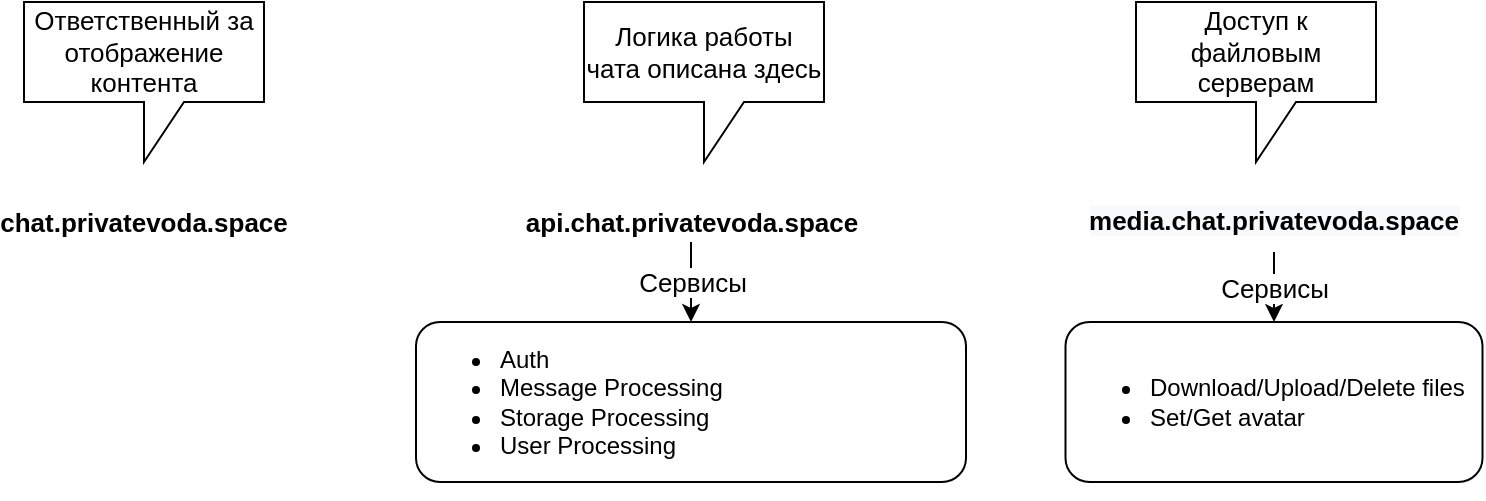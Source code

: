 <mxfile version="14.5.1" type="device" pages="4"><diagram id="v576m8uXBCZzBi_IhI6M" name="Main"><mxGraphModel dx="942" dy="642" grid="1" gridSize="10" guides="1" tooltips="1" connect="1" arrows="1" fold="1" page="1" pageScale="1" pageWidth="827" pageHeight="1169" background="none" math="0" shadow="0"><root><mxCell id="0"/><mxCell id="1" parent="0"/><mxCell id="aVWeAcQLHsKmvneUcXsm-5" value="chat.privatevoda.space&lt;br style=&quot;font-size: 13px;&quot;&gt;" style="text;html=1;strokeColor=none;fillColor=none;align=center;verticalAlign=middle;whiteSpace=wrap;rounded=0;fontStyle=1;fontSize=13;" vertex="1" parent="1"><mxGeometry x="54" y="260" width="140" height="20" as="geometry"/></mxCell><mxCell id="aVWeAcQLHsKmvneUcXsm-6" value="api.chat.privatevoda.space" style="text;html=1;strokeColor=none;fillColor=none;align=center;verticalAlign=middle;whiteSpace=wrap;rounded=0;fontStyle=1;fontSize=13;" vertex="1" parent="1"><mxGeometry x="317.5" y="260" width="160" height="20" as="geometry"/></mxCell><mxCell id="aVWeAcQLHsKmvneUcXsm-7" value="&lt;span style=&quot;color: rgb(0, 0, 0); font-family: helvetica; font-size: 13px; font-style: normal; letter-spacing: normal; text-indent: 0px; text-transform: none; word-spacing: 0px; background-color: rgb(248, 249, 250); display: inline; float: none;&quot;&gt;media.chat.privatevoda.space&lt;/span&gt;" style="text;whiteSpace=wrap;html=1;align=center;fontStyle=1;fontSize=13;" vertex="1" parent="1"><mxGeometry x="604" y="255" width="170" height="30" as="geometry"/></mxCell><mxCell id="aVWeAcQLHsKmvneUcXsm-8" value="Ответственный за отображение контента" style="shape=callout;whiteSpace=wrap;html=1;perimeter=calloutPerimeter;fontSize=13;align=center;" vertex="1" parent="1"><mxGeometry x="64" y="160" width="120" height="80" as="geometry"/></mxCell><mxCell id="aVWeAcQLHsKmvneUcXsm-9" value="Логика работы чата описана здесь" style="shape=callout;whiteSpace=wrap;html=1;perimeter=calloutPerimeter;fontSize=13;align=center;" vertex="1" parent="1"><mxGeometry x="344" y="160" width="120" height="80" as="geometry"/></mxCell><mxCell id="aVWeAcQLHsKmvneUcXsm-10" value="Доступ к файловым серверам" style="shape=callout;whiteSpace=wrap;html=1;perimeter=calloutPerimeter;fontSize=13;align=center;" vertex="1" parent="1"><mxGeometry x="620" y="160" width="120" height="80" as="geometry"/></mxCell><mxCell id="aVWeAcQLHsKmvneUcXsm-12" value="Сервисы" style="endArrow=classic;html=1;fontSize=13;exitX=0.5;exitY=1;exitDx=0;exitDy=0;entryX=0.5;entryY=0;entryDx=0;entryDy=0;" edge="1" parent="1" source="aVWeAcQLHsKmvneUcXsm-6" target="aVWeAcQLHsKmvneUcXsm-13"><mxGeometry width="50" height="50" relative="1" as="geometry"><mxPoint x="390" y="300" as="sourcePoint"/><mxPoint x="398" y="330" as="targetPoint"/></mxGeometry></mxCell><mxCell id="aVWeAcQLHsKmvneUcXsm-13" value="&lt;ul&gt;&lt;li&gt;Auth&lt;/li&gt;&lt;li&gt;Message Processing&lt;/li&gt;&lt;li&gt;Storage Processing&lt;/li&gt;&lt;li&gt;User Processing&lt;/li&gt;&lt;/ul&gt;" style="rounded=1;whiteSpace=wrap;html=1;align=left;" vertex="1" parent="1"><mxGeometry x="260" y="320" width="275" height="80" as="geometry"/></mxCell><mxCell id="aVWeAcQLHsKmvneUcXsm-14" style="edgeStyle=orthogonalEdgeStyle;rounded=0;orthogonalLoop=1;jettySize=auto;html=1;exitX=0.5;exitY=1;exitDx=0;exitDy=0;fontSize=13;" edge="1" parent="1" source="aVWeAcQLHsKmvneUcXsm-13" target="aVWeAcQLHsKmvneUcXsm-13"><mxGeometry relative="1" as="geometry"/></mxCell><mxCell id="aVWeAcQLHsKmvneUcXsm-17" value="Сервисы" style="endArrow=classic;html=1;fontSize=13;exitX=0.5;exitY=1;exitDx=0;exitDy=0;entryX=0.5;entryY=0;entryDx=0;entryDy=0;" edge="1" parent="1" target="aVWeAcQLHsKmvneUcXsm-18" source="aVWeAcQLHsKmvneUcXsm-7"><mxGeometry width="50" height="50" relative="1" as="geometry"><mxPoint x="722.83" y="281" as="sourcePoint"/><mxPoint x="722.75" y="330" as="targetPoint"/></mxGeometry></mxCell><mxCell id="aVWeAcQLHsKmvneUcXsm-18" value="&lt;ul&gt;&lt;li&gt;Download/Upload/Delete&amp;nbsp;files&lt;/li&gt;&lt;li&gt;Set/Get avatar&lt;/li&gt;&lt;/ul&gt;" style="rounded=1;whiteSpace=wrap;html=1;align=left;" vertex="1" parent="1"><mxGeometry x="584.75" y="320" width="208.5" height="80" as="geometry"/></mxCell></root></mxGraphModel></diagram><diagram id="1gL2cMXWPeAYY12-eeVI" name="chat.privatevoda.space"><mxGraphModel dx="942" dy="642" grid="1" gridSize="10" guides="1" tooltips="1" connect="1" arrows="1" fold="1" page="1" pageScale="1" pageWidth="827" pageHeight="1169" math="0" shadow="0"><root><mxCell id="-4jiaLwZBFkPErKBIE6O-0"/><mxCell id="-4jiaLwZBFkPErKBIE6O-1" parent="-4jiaLwZBFkPErKBIE6O-0"/><mxCell id="fVDBgpLnsueArfwnzNoi-2" value="Methods" style="edgeStyle=orthogonalEdgeStyle;rounded=0;orthogonalLoop=1;jettySize=auto;html=1;exitX=0.5;exitY=1;exitDx=0;exitDy=0;entryX=0.5;entryY=0;entryDx=0;entryDy=0;fontSize=15;" edge="1" parent="-4jiaLwZBFkPErKBIE6O-1" source="fVDBgpLnsueArfwnzNoi-0" target="fVDBgpLnsueArfwnzNoi-1"><mxGeometry relative="1" as="geometry"/></mxCell><mxCell id="fVDBgpLnsueArfwnzNoi-0" value="Auth" style="text;html=1;strokeColor=none;fillColor=none;align=center;verticalAlign=middle;whiteSpace=wrap;rounded=0;fontSize=15;fontStyle=1" vertex="1" parent="-4jiaLwZBFkPErKBIE6O-1"><mxGeometry x="20" y="20" width="40" height="20" as="geometry"/></mxCell><mxCell id="fVDBgpLnsueArfwnzNoi-1" value="&lt;ul&gt;&lt;li&gt;auth(email, password)&lt;/li&gt;&lt;li&gt;register(email, password, userName, nickname)&lt;br&gt;&lt;/li&gt;&lt;li&gt;logout()&lt;/li&gt;&lt;li&gt;isValid&lt;br&gt;&lt;/li&gt;&lt;/ul&gt;" style="rounded=1;whiteSpace=wrap;html=1;fontSize=15;align=left;verticalAlign=top;" vertex="1" parent="-4jiaLwZBFkPErKBIE6O-1"><mxGeometry x="10" y="80" width="220" height="120" as="geometry"/></mxCell></root></mxGraphModel></diagram><diagram id="Qw5TueCiozDE4DX8Y4L3" name="api.chat.privatevoda.space"><mxGraphModel dx="942" dy="642" grid="1" gridSize="10" guides="1" tooltips="1" connect="1" arrows="1" fold="1" page="1" pageScale="1" pageWidth="827" pageHeight="1169" math="0" shadow="0"><root><mxCell id="IcXdleI7_A4KOQJr2z84-0"/><mxCell id="IcXdleI7_A4KOQJr2z84-1" parent="IcXdleI7_A4KOQJr2z84-0"/></root></mxGraphModel></diagram><diagram id="vdWwBq7WlP3CM_-FXnoT" name="media.chat.privatevoda.space"><mxGraphModel dx="942" dy="642" grid="1" gridSize="10" guides="1" tooltips="1" connect="1" arrows="1" fold="1" page="1" pageScale="1" pageWidth="827" pageHeight="1169" math="0" shadow="0"><root><mxCell id="wjmG4-KOpnEgI75kP0Bt-0"/><mxCell id="wjmG4-KOpnEgI75kP0Bt-1" parent="wjmG4-KOpnEgI75kP0Bt-0"/></root></mxGraphModel></diagram></mxfile>